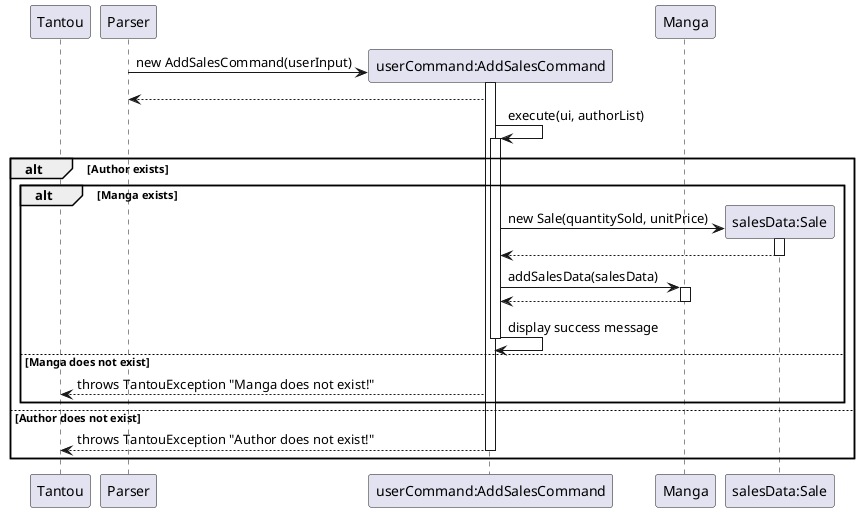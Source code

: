 @startuml

participant Tantou

participant Parser
participant "userCommand:AddSalesCommand" as userCommand
participant Manga

create userCommand
Parser -> userCommand : new AddSalesCommand(userInput)
activate userCommand
Parser <-- userCommand


userCommand -> userCommand: execute(ui, authorList)
alt Author exists
activate userCommand
    alt Manga exists
        create "salesData:Sale" as Sale
        userCommand -> Sale : new Sale(quantitySold, unitPrice)
        activate Sale
        Sale --> userCommand
        deactivate Sale
        userCommand -> Manga : addSalesData(salesData)
        activate Manga
        Manga --> userCommand :
        deactivate Manga
        userCommand -> userCommand: display success message
        deactivate userCommand
    else Manga does not exist
        userCommand --> Tantou : throws TantouException "Manga does not exist!"
    end
else Author does not exist
    userCommand --> Tantou : throws TantouException "Author does not exist!"
    deactivate userCommand
end

@enduml